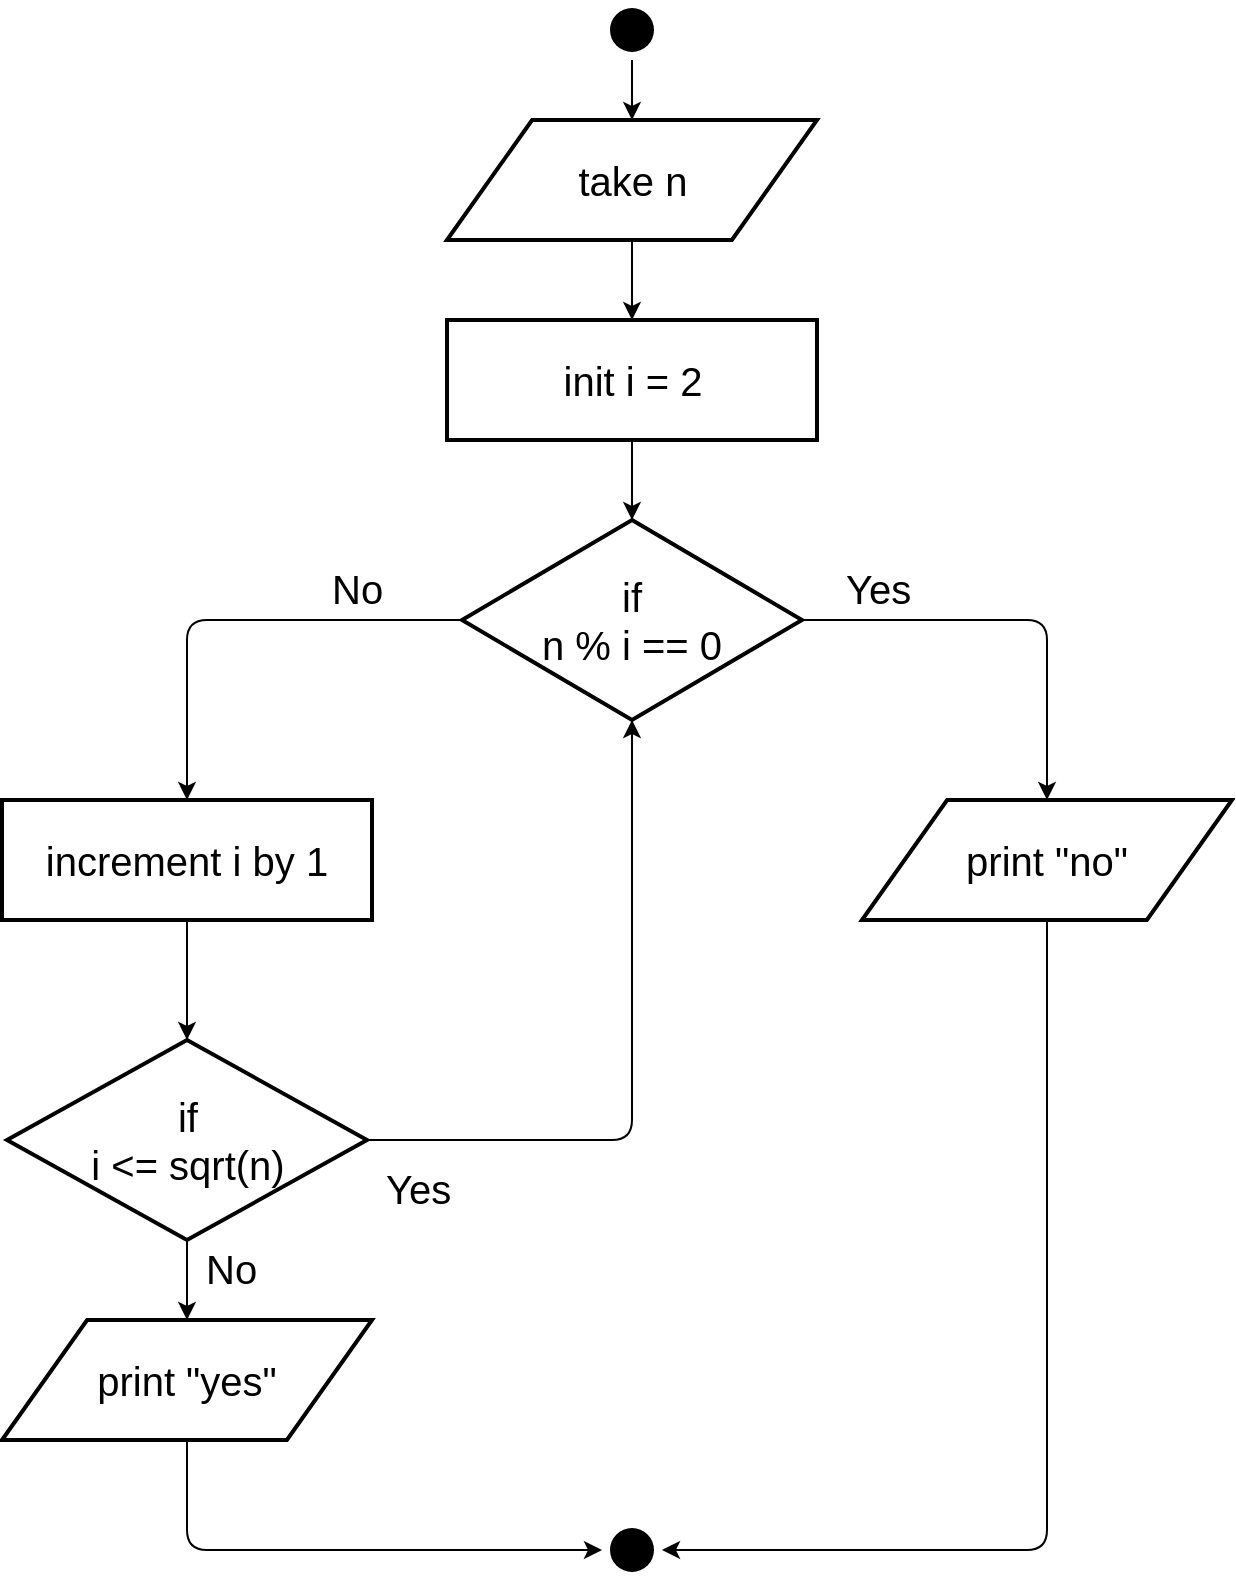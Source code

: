 <mxfile version="12.2.2" type="device" pages="1"><diagram id="GwOO8P_TTNT2gdPSmvTR" name="Page-1"><mxGraphModel dx="723" dy="450" grid="1" gridSize="10" guides="1" tooltips="1" connect="1" arrows="1" fold="1" page="0" pageScale="1" pageWidth="850" pageHeight="1100" math="0" shadow="0"><root><mxCell id="0"/><mxCell id="1" parent="0"/><mxCell id="ugLYUJtSwiLBo4mwnhl0-3" style="edgeStyle=orthogonalEdgeStyle;rounded=1;orthogonalLoop=1;jettySize=auto;html=1;exitX=0.5;exitY=1;exitDx=0;exitDy=0;labelBackgroundColor=#000000;entryX=0.5;entryY=0;entryDx=0;entryDy=0;" edge="1" parent="1" source="ugLYUJtSwiLBo4mwnhl0-1" target="ugLYUJtSwiLBo4mwnhl0-4"><mxGeometry relative="1" as="geometry"><mxPoint x="405" y="170" as="targetPoint"/><Array as="points"/></mxGeometry></mxCell><mxCell id="ugLYUJtSwiLBo4mwnhl0-1" value="" style="ellipse;html=1;shape=startState;fillColor=#000000;strokeColor=none;" vertex="1" parent="1"><mxGeometry x="390" y="80" width="30" height="30" as="geometry"/></mxCell><mxCell id="ugLYUJtSwiLBo4mwnhl0-4" value="&lt;font style=&quot;font-size: 20px&quot;&gt;take n&lt;/font&gt;" style="shape=parallelogram;html=1;strokeWidth=2;perimeter=parallelogramPerimeter;whiteSpace=wrap;rounded=0;arcSize=12;size=0.23;" vertex="1" parent="1"><mxGeometry x="312.5" y="140" width="185" height="60" as="geometry"/></mxCell><mxCell id="ugLYUJtSwiLBo4mwnhl0-8" style="edgeStyle=orthogonalEdgeStyle;rounded=1;jumpSize=6;orthogonalLoop=1;jettySize=auto;html=1;exitX=0.5;exitY=1;exitDx=0;exitDy=0;entryX=0.5;entryY=0;entryDx=0;entryDy=0;entryPerimeter=0;labelBackgroundColor=#000000;" edge="1" parent="1" source="ugLYUJtSwiLBo4mwnhl0-5" target="ugLYUJtSwiLBo4mwnhl0-7"><mxGeometry relative="1" as="geometry"/></mxCell><mxCell id="ugLYUJtSwiLBo4mwnhl0-5" value="&lt;font style=&quot;font-size: 20px&quot;&gt;init i = 2&lt;/font&gt;" style="rounded=0;whiteSpace=wrap;html=1;absoluteArcSize=1;arcSize=14;strokeWidth=2;" vertex="1" parent="1"><mxGeometry x="312.5" y="240" width="185" height="60" as="geometry"/></mxCell><mxCell id="ugLYUJtSwiLBo4mwnhl0-6" style="edgeStyle=orthogonalEdgeStyle;rounded=1;orthogonalLoop=1;jettySize=auto;html=1;exitX=0.5;exitY=1;exitDx=0;exitDy=0;labelBackgroundColor=#000000;entryX=0.5;entryY=0;entryDx=0;entryDy=0;jumpSize=6;" edge="1" parent="1" source="ugLYUJtSwiLBo4mwnhl0-4" target="ugLYUJtSwiLBo4mwnhl0-5"><mxGeometry relative="1" as="geometry"><mxPoint x="570" y="270" as="targetPoint"/><mxPoint x="570" y="220" as="sourcePoint"/><Array as="points"/></mxGeometry></mxCell><mxCell id="ugLYUJtSwiLBo4mwnhl0-11" style="edgeStyle=orthogonalEdgeStyle;rounded=1;jumpSize=6;orthogonalLoop=1;jettySize=auto;html=1;exitX=1;exitY=0.5;exitDx=0;exitDy=0;exitPerimeter=0;entryX=0.5;entryY=0;entryDx=0;entryDy=0;labelBackgroundColor=#000000;" edge="1" parent="1" source="ugLYUJtSwiLBo4mwnhl0-7" target="ugLYUJtSwiLBo4mwnhl0-10"><mxGeometry relative="1" as="geometry"/></mxCell><mxCell id="ugLYUJtSwiLBo4mwnhl0-14" style="edgeStyle=orthogonalEdgeStyle;rounded=1;jumpSize=6;orthogonalLoop=1;jettySize=auto;html=1;exitX=0;exitY=0.5;exitDx=0;exitDy=0;exitPerimeter=0;entryX=0.5;entryY=0;entryDx=0;entryDy=0;labelBackgroundColor=#000000;" edge="1" parent="1" source="ugLYUJtSwiLBo4mwnhl0-7" target="ugLYUJtSwiLBo4mwnhl0-13"><mxGeometry relative="1" as="geometry"/></mxCell><mxCell id="ugLYUJtSwiLBo4mwnhl0-7" value="&lt;font style=&quot;font-size: 20px&quot;&gt;if&lt;br&gt;n % i == 0&lt;/font&gt;" style="strokeWidth=2;html=1;shape=mxgraph.flowchart.decision;whiteSpace=wrap;rounded=0;" vertex="1" parent="1"><mxGeometry x="320" y="340" width="170" height="100" as="geometry"/></mxCell><mxCell id="ugLYUJtSwiLBo4mwnhl0-26" style="edgeStyle=orthogonalEdgeStyle;rounded=1;jumpSize=6;orthogonalLoop=1;jettySize=auto;html=1;exitX=0.5;exitY=1;exitDx=0;exitDy=0;entryX=1;entryY=0.5;entryDx=0;entryDy=0;labelBackgroundColor=#000000;" edge="1" parent="1" source="ugLYUJtSwiLBo4mwnhl0-10" target="ugLYUJtSwiLBo4mwnhl0-24"><mxGeometry relative="1" as="geometry"/></mxCell><mxCell id="ugLYUJtSwiLBo4mwnhl0-10" value="&lt;font style=&quot;font-size: 20px&quot;&gt;print &quot;no&quot;&lt;/font&gt;" style="shape=parallelogram;html=1;strokeWidth=2;perimeter=parallelogramPerimeter;whiteSpace=wrap;rounded=0;arcSize=12;size=0.23;" vertex="1" parent="1"><mxGeometry x="520" y="480" width="185" height="60" as="geometry"/></mxCell><mxCell id="ugLYUJtSwiLBo4mwnhl0-12" value="&lt;font style=&quot;font-size: 20px&quot;&gt;Yes&lt;/font&gt;" style="text;html=1;resizable=0;points=[];autosize=1;align=left;verticalAlign=top;spacingTop=-4;" vertex="1" parent="1"><mxGeometry x="510" y="360" width="50" height="20" as="geometry"/></mxCell><mxCell id="ugLYUJtSwiLBo4mwnhl0-17" style="edgeStyle=orthogonalEdgeStyle;rounded=1;jumpSize=6;orthogonalLoop=1;jettySize=auto;html=1;exitX=0.5;exitY=1;exitDx=0;exitDy=0;entryX=0.5;entryY=0;entryDx=0;entryDy=0;entryPerimeter=0;labelBackgroundColor=#000000;" edge="1" parent="1" source="ugLYUJtSwiLBo4mwnhl0-13" target="ugLYUJtSwiLBo4mwnhl0-15"><mxGeometry relative="1" as="geometry"/></mxCell><mxCell id="ugLYUJtSwiLBo4mwnhl0-13" value="&lt;font style=&quot;font-size: 20px&quot;&gt;increment i by 1&lt;/font&gt;" style="rounded=0;whiteSpace=wrap;html=1;absoluteArcSize=1;arcSize=14;strokeWidth=2;" vertex="1" parent="1"><mxGeometry x="90" y="480" width="185" height="60" as="geometry"/></mxCell><mxCell id="ugLYUJtSwiLBo4mwnhl0-19" style="edgeStyle=orthogonalEdgeStyle;rounded=1;jumpSize=6;orthogonalLoop=1;jettySize=auto;html=1;exitX=1;exitY=0.5;exitDx=0;exitDy=0;exitPerimeter=0;entryX=0.5;entryY=1;entryDx=0;entryDy=0;entryPerimeter=0;labelBackgroundColor=#000000;" edge="1" parent="1" source="ugLYUJtSwiLBo4mwnhl0-15" target="ugLYUJtSwiLBo4mwnhl0-7"><mxGeometry relative="1" as="geometry"/></mxCell><mxCell id="ugLYUJtSwiLBo4mwnhl0-23" style="edgeStyle=orthogonalEdgeStyle;rounded=1;jumpSize=6;orthogonalLoop=1;jettySize=auto;html=1;exitX=0.5;exitY=1;exitDx=0;exitDy=0;exitPerimeter=0;entryX=0.5;entryY=0;entryDx=0;entryDy=0;labelBackgroundColor=#000000;" edge="1" parent="1" source="ugLYUJtSwiLBo4mwnhl0-15" target="ugLYUJtSwiLBo4mwnhl0-22"><mxGeometry relative="1" as="geometry"/></mxCell><mxCell id="ugLYUJtSwiLBo4mwnhl0-15" value="&lt;font style=&quot;font-size: 20px&quot;&gt;if&lt;br&gt;i &amp;lt;= sqrt(n)&lt;/font&gt;&lt;span style=&quot;font-size: 11.0pt ; line-height: 107% ; font-family: &amp;#34;garamond&amp;#34; , &amp;#34;serif&amp;#34;&quot;&gt;&lt;/span&gt;" style="strokeWidth=2;html=1;shape=mxgraph.flowchart.decision;whiteSpace=wrap;rounded=0;" vertex="1" parent="1"><mxGeometry x="92.5" y="600" width="180" height="100" as="geometry"/></mxCell><mxCell id="ugLYUJtSwiLBo4mwnhl0-18" value="&lt;font style=&quot;font-size: 20px&quot;&gt;No&lt;/font&gt;" style="text;html=1;resizable=0;points=[];autosize=1;align=left;verticalAlign=top;spacingTop=-4;" vertex="1" parent="1"><mxGeometry x="252.5" y="360" width="40" height="20" as="geometry"/></mxCell><mxCell id="ugLYUJtSwiLBo4mwnhl0-25" style="edgeStyle=orthogonalEdgeStyle;rounded=1;jumpSize=6;orthogonalLoop=1;jettySize=auto;html=1;exitX=0.5;exitY=1;exitDx=0;exitDy=0;entryX=0;entryY=0.5;entryDx=0;entryDy=0;labelBackgroundColor=#000000;" edge="1" parent="1" source="ugLYUJtSwiLBo4mwnhl0-22" target="ugLYUJtSwiLBo4mwnhl0-24"><mxGeometry relative="1" as="geometry"/></mxCell><mxCell id="ugLYUJtSwiLBo4mwnhl0-22" value="&lt;font style=&quot;font-size: 20px&quot;&gt;print &quot;yes&quot;&lt;/font&gt;" style="shape=parallelogram;html=1;strokeWidth=2;perimeter=parallelogramPerimeter;whiteSpace=wrap;rounded=0;arcSize=12;size=0.23;" vertex="1" parent="1"><mxGeometry x="90" y="740" width="185" height="60" as="geometry"/></mxCell><mxCell id="ugLYUJtSwiLBo4mwnhl0-24" value="" style="ellipse;html=1;shape=endState;fillColor=#000000;strokeColor=none;rounded=0;" vertex="1" parent="1"><mxGeometry x="390" y="840" width="30" height="30" as="geometry"/></mxCell><mxCell id="ugLYUJtSwiLBo4mwnhl0-27" value="&lt;font style=&quot;font-size: 20px&quot;&gt;Yes&lt;/font&gt;" style="text;html=1;resizable=0;points=[];autosize=1;align=left;verticalAlign=top;spacingTop=-4;" vertex="1" parent="1"><mxGeometry x="280" y="660" width="50" height="20" as="geometry"/></mxCell><mxCell id="ugLYUJtSwiLBo4mwnhl0-28" value="&lt;font style=&quot;font-size: 20px&quot;&gt;No&lt;/font&gt;" style="text;html=1;resizable=0;points=[];autosize=1;align=left;verticalAlign=top;spacingTop=-4;" vertex="1" parent="1"><mxGeometry x="190" y="700" width="40" height="20" as="geometry"/></mxCell></root></mxGraphModel></diagram></mxfile>